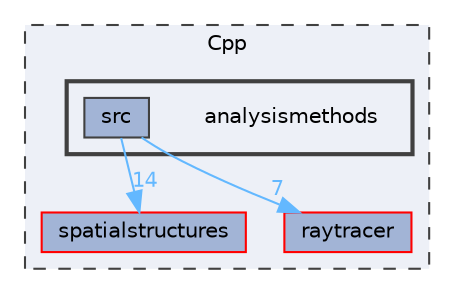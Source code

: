 digraph "Cpp/analysismethods"
{
 // LATEX_PDF_SIZE
  bgcolor="transparent";
  edge [fontname=Helvetica,fontsize=10,labelfontname=Helvetica,labelfontsize=10];
  node [fontname=Helvetica,fontsize=10,shape=box,height=0.2,width=0.4];
  compound=true
  subgraph clusterdir_882abde7eca0231e2bae1ceefe5e858a {
    graph [ bgcolor="#edf0f7", pencolor="grey25", label="Cpp", fontname=Helvetica,fontsize=10 style="filled,dashed", URL="dir_882abde7eca0231e2bae1ceefe5e858a.html",tooltip=""]
  dir_66731bdf74d76a38b2c500ac62cfdf48 [label="spatialstructures", fillcolor="#a2b4d6", color="red", style="filled", URL="dir_66731bdf74d76a38b2c500ac62cfdf48.html",tooltip=""];
  dir_1061d284018fbd45bbbfc991ca095c8e [label="raytracer", fillcolor="#a2b4d6", color="red", style="filled", URL="dir_1061d284018fbd45bbbfc991ca095c8e.html",tooltip=""];
  subgraph clusterdir_a6a5abadf54e8736d34f0c270b4b3bd4 {
    graph [ bgcolor="#edf0f7", pencolor="grey25", label="", fontname=Helvetica,fontsize=10 style="filled,bold", URL="dir_a6a5abadf54e8736d34f0c270b4b3bd4.html",tooltip=""]
    dir_a6a5abadf54e8736d34f0c270b4b3bd4 [shape=plaintext, label="analysismethods"];
  dir_ac407b7bbfdda039e56715252e7e0537 [label="src", fillcolor="#a2b4d6", color="grey25", style="filled", URL="dir_ac407b7bbfdda039e56715252e7e0537.html",tooltip=""];
  }
  }
  dir_ac407b7bbfdda039e56715252e7e0537->dir_1061d284018fbd45bbbfc991ca095c8e [headlabel="7", labeldistance=1.5 headhref="dir_000012_000008.html" color="steelblue1" fontcolor="steelblue1"];
  dir_ac407b7bbfdda039e56715252e7e0537->dir_66731bdf74d76a38b2c500ac62cfdf48 [headlabel="14", labeldistance=1.5 headhref="dir_000012_000011.html" color="steelblue1" fontcolor="steelblue1"];
}
